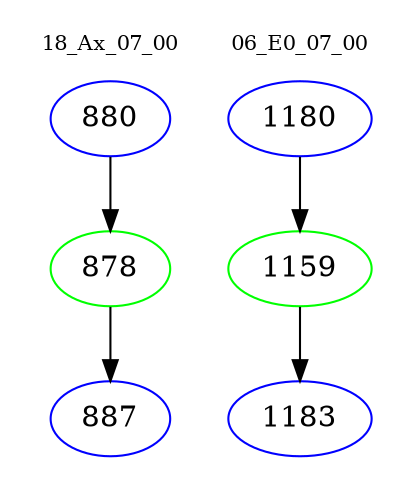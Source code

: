 digraph{
subgraph cluster_0 {
color = white
label = "18_Ax_07_00";
fontsize=10;
T0_880 [label="880", color="blue"]
T0_880 -> T0_878 [color="black"]
T0_878 [label="878", color="green"]
T0_878 -> T0_887 [color="black"]
T0_887 [label="887", color="blue"]
}
subgraph cluster_1 {
color = white
label = "06_E0_07_00";
fontsize=10;
T1_1180 [label="1180", color="blue"]
T1_1180 -> T1_1159 [color="black"]
T1_1159 [label="1159", color="green"]
T1_1159 -> T1_1183 [color="black"]
T1_1183 [label="1183", color="blue"]
}
}
